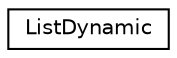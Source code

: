 digraph G
{
  edge [fontname="Helvetica",fontsize="10",labelfontname="Helvetica",labelfontsize="10"];
  node [fontname="Helvetica",fontsize="10",shape=record];
  rankdir="LR";
  Node1 [label="ListDynamic",height=0.2,width=0.4,color="black", fillcolor="white", style="filled",URL="$dd/df7/classListDynamic.html"];
}
